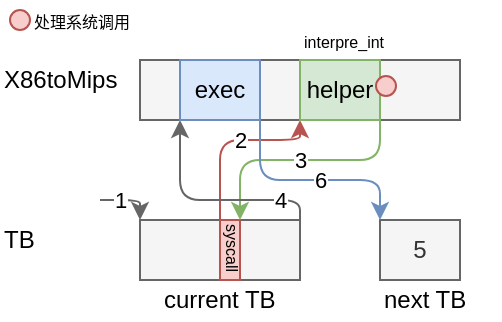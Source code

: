 <mxfile version="11.3.0" type="device" pages="1"><diagram id="gkoL2CpT3pX-ex98f1g7" name="Page-1"><mxGraphModel dx="552" dy="337" grid="1" gridSize="10" guides="1" tooltips="1" connect="1" arrows="1" fold="1" page="1" pageScale="1" pageWidth="827" pageHeight="1169" math="0" shadow="0"><root><mxCell id="0"/><mxCell id="1" parent="0"/><mxCell id="SlTV1I4ySjZytJj-I46o-1" value="" style="rounded=0;whiteSpace=wrap;html=1;fillColor=#f5f5f5;strokeColor=#666666;fontColor=#333333;" parent="1" vertex="1"><mxGeometry x="80" y="80" width="160" height="30" as="geometry"/></mxCell><mxCell id="SlTV1I4ySjZytJj-I46o-2" value="" style="rounded=0;whiteSpace=wrap;html=1;fillColor=#f5f5f5;strokeColor=#666666;fontColor=#333333;" parent="1" vertex="1"><mxGeometry x="80" y="160" width="80" height="30" as="geometry"/></mxCell><mxCell id="SlTV1I4ySjZytJj-I46o-3" value="&lt;span style=&quot;text-align: center ; white-space: normal&quot;&gt;X86toMips&lt;/span&gt;" style="text;html=1;resizable=0;points=[];autosize=1;align=left;verticalAlign=top;spacingTop=-4;" parent="1" vertex="1"><mxGeometry x="10" y="80" width="70" height="20" as="geometry"/></mxCell><mxCell id="SlTV1I4ySjZytJj-I46o-4" value="TB" style="text;html=1;resizable=0;points=[];autosize=1;align=left;verticalAlign=top;spacingTop=-4;" parent="1" vertex="1"><mxGeometry x="10" y="160" width="30" height="20" as="geometry"/></mxCell><mxCell id="SlTV1I4ySjZytJj-I46o-6" value="1" style="endArrow=classic;html=1;strokeWidth=1;fillColor=#f5f5f5;strokeColor=#666666;" parent="1" edge="1"><mxGeometry x="-0.337" width="50" height="50" relative="1" as="geometry"><mxPoint x="60" y="150" as="sourcePoint"/><mxPoint x="80" y="160" as="targetPoint"/><Array as="points"><mxPoint x="80" y="150"/></Array><mxPoint as="offset"/></mxGeometry></mxCell><mxCell id="SlTV1I4ySjZytJj-I46o-7" value="" style="rounded=0;whiteSpace=wrap;html=1;fillColor=#f8cecc;strokeColor=#b85450;" parent="1" vertex="1"><mxGeometry x="120" y="160" width="10" height="30" as="geometry"/></mxCell><mxCell id="SlTV1I4ySjZytJj-I46o-12" value="&lt;font style=&quot;font-size: 8px&quot;&gt;syscall&lt;/font&gt;" style="text;html=1;resizable=0;points=[];autosize=1;align=left;verticalAlign=top;spacingTop=-4;rotation=90;" parent="1" vertex="1"><mxGeometry x="107" y="170" width="40" height="20" as="geometry"/></mxCell><mxCell id="SlTV1I4ySjZytJj-I46o-15" value="2" style="endArrow=classic;html=1;strokeWidth=1;fillColor=#f8cecc;strokeColor=#b85450;" parent="1" target="SlTV1I4ySjZytJj-I46o-1" edge="1"><mxGeometry x="-0.111" y="-10" width="50" height="50" relative="1" as="geometry"><mxPoint x="120" y="160" as="sourcePoint"/><mxPoint x="90" y="130" as="targetPoint"/><Array as="points"><mxPoint x="120" y="120"/><mxPoint x="160" y="120"/></Array><mxPoint x="10" y="-10" as="offset"/></mxGeometry></mxCell><mxCell id="SlTV1I4ySjZytJj-I46o-16" value="helper" style="rounded=0;whiteSpace=wrap;html=1;fillColor=#d5e8d4;strokeColor=#82b366;" parent="1" vertex="1"><mxGeometry x="160" y="80" width="40" height="30" as="geometry"/></mxCell><mxCell id="SlTV1I4ySjZytJj-I46o-17" value="&lt;font style=&quot;font-size: 8px&quot;&gt;interpre_int&lt;/font&gt;" style="text;html=1;resizable=0;points=[];autosize=1;align=left;verticalAlign=top;spacingTop=-4;" parent="1" vertex="1"><mxGeometry x="160" y="60" width="60" height="20" as="geometry"/></mxCell><mxCell id="SlTV1I4ySjZytJj-I46o-18" value="3" style="endArrow=classic;html=1;strokeWidth=1;exitX=0.75;exitY=1;exitDx=0;exitDy=0;fillColor=#d5e8d4;strokeColor=#82b366;" parent="1" source="SlTV1I4ySjZytJj-I46o-1" edge="1"><mxGeometry width="50" height="50" relative="1" as="geometry"><mxPoint x="160" y="170" as="sourcePoint"/><mxPoint x="130" y="160" as="targetPoint"/><Array as="points"><mxPoint x="200" y="130"/><mxPoint x="130" y="130"/></Array><mxPoint as="offset"/></mxGeometry></mxCell><mxCell id="SlTV1I4ySjZytJj-I46o-24" value="5" style="rounded=0;whiteSpace=wrap;html=1;fillColor=#f5f5f5;strokeColor=#666666;fontColor=#333333;" parent="1" vertex="1"><mxGeometry x="200" y="160" width="40" height="30" as="geometry"/></mxCell><mxCell id="SlTV1I4ySjZytJj-I46o-25" value="4" style="endArrow=classic;html=1;strokeWidth=1;fillColor=#f5f5f5;strokeColor=#666666;endFill=1;" parent="1" edge="1"><mxGeometry x="-0.636" width="50" height="50" relative="1" as="geometry"><mxPoint x="160" y="160" as="sourcePoint"/><mxPoint x="100" y="110" as="targetPoint"/><Array as="points"><mxPoint x="160" y="150"/><mxPoint x="100" y="150"/></Array><mxPoint as="offset"/></mxGeometry></mxCell><mxCell id="SlTV1I4ySjZytJj-I46o-29" value="current TB" style="text;html=1;resizable=0;points=[];autosize=1;align=left;verticalAlign=top;spacingTop=-4;" parent="1" vertex="1"><mxGeometry x="90" y="190" width="70" height="20" as="geometry"/></mxCell><mxCell id="SlTV1I4ySjZytJj-I46o-30" value="next TB" style="text;html=1;resizable=0;points=[];autosize=1;align=left;verticalAlign=top;spacingTop=-4;" parent="1" vertex="1"><mxGeometry x="200" y="190" width="60" height="20" as="geometry"/></mxCell><mxCell id="a7FkCi1gAxi1fHWYzd5m-1" value="exec" style="rounded=0;whiteSpace=wrap;html=1;fillColor=#dae8fc;strokeColor=#6c8ebf;" parent="1" vertex="1"><mxGeometry x="100" y="80" width="40" height="30" as="geometry"/></mxCell><mxCell id="a7FkCi1gAxi1fHWYzd5m-2" value="6" style="endArrow=classic;html=1;fillColor=#dae8fc;strokeColor=#6c8ebf;" parent="1" edge="1"><mxGeometry x="0.091" width="50" height="50" relative="1" as="geometry"><mxPoint x="140" y="110" as="sourcePoint"/><mxPoint x="200" y="160" as="targetPoint"/><Array as="points"><mxPoint x="140" y="140"/><mxPoint x="200" y="140"/></Array><mxPoint as="offset"/></mxGeometry></mxCell><mxCell id="vD-Wr6uGSUExH62ZzzPf-1" value="" style="ellipse;whiteSpace=wrap;html=1;aspect=fixed;fillColor=#f8cecc;strokeColor=#b85450;" vertex="1" parent="1"><mxGeometry x="15" y="55" width="10" height="10" as="geometry"/></mxCell><mxCell id="vD-Wr6uGSUExH62ZzzPf-2" value="&lt;font style=&quot;font-size: 8px&quot;&gt;处理系统调用&lt;/font&gt;" style="text;html=1;resizable=0;points=[];autosize=1;align=left;verticalAlign=top;spacingTop=-4;" vertex="1" parent="1"><mxGeometry x="25" y="50" width="60" height="20" as="geometry"/></mxCell><mxCell id="vD-Wr6uGSUExH62ZzzPf-3" value="" style="ellipse;whiteSpace=wrap;html=1;aspect=fixed;fillColor=#f8cecc;strokeColor=#b85450;" vertex="1" parent="1"><mxGeometry x="198" y="88" width="10" height="10" as="geometry"/></mxCell></root></mxGraphModel></diagram></mxfile>